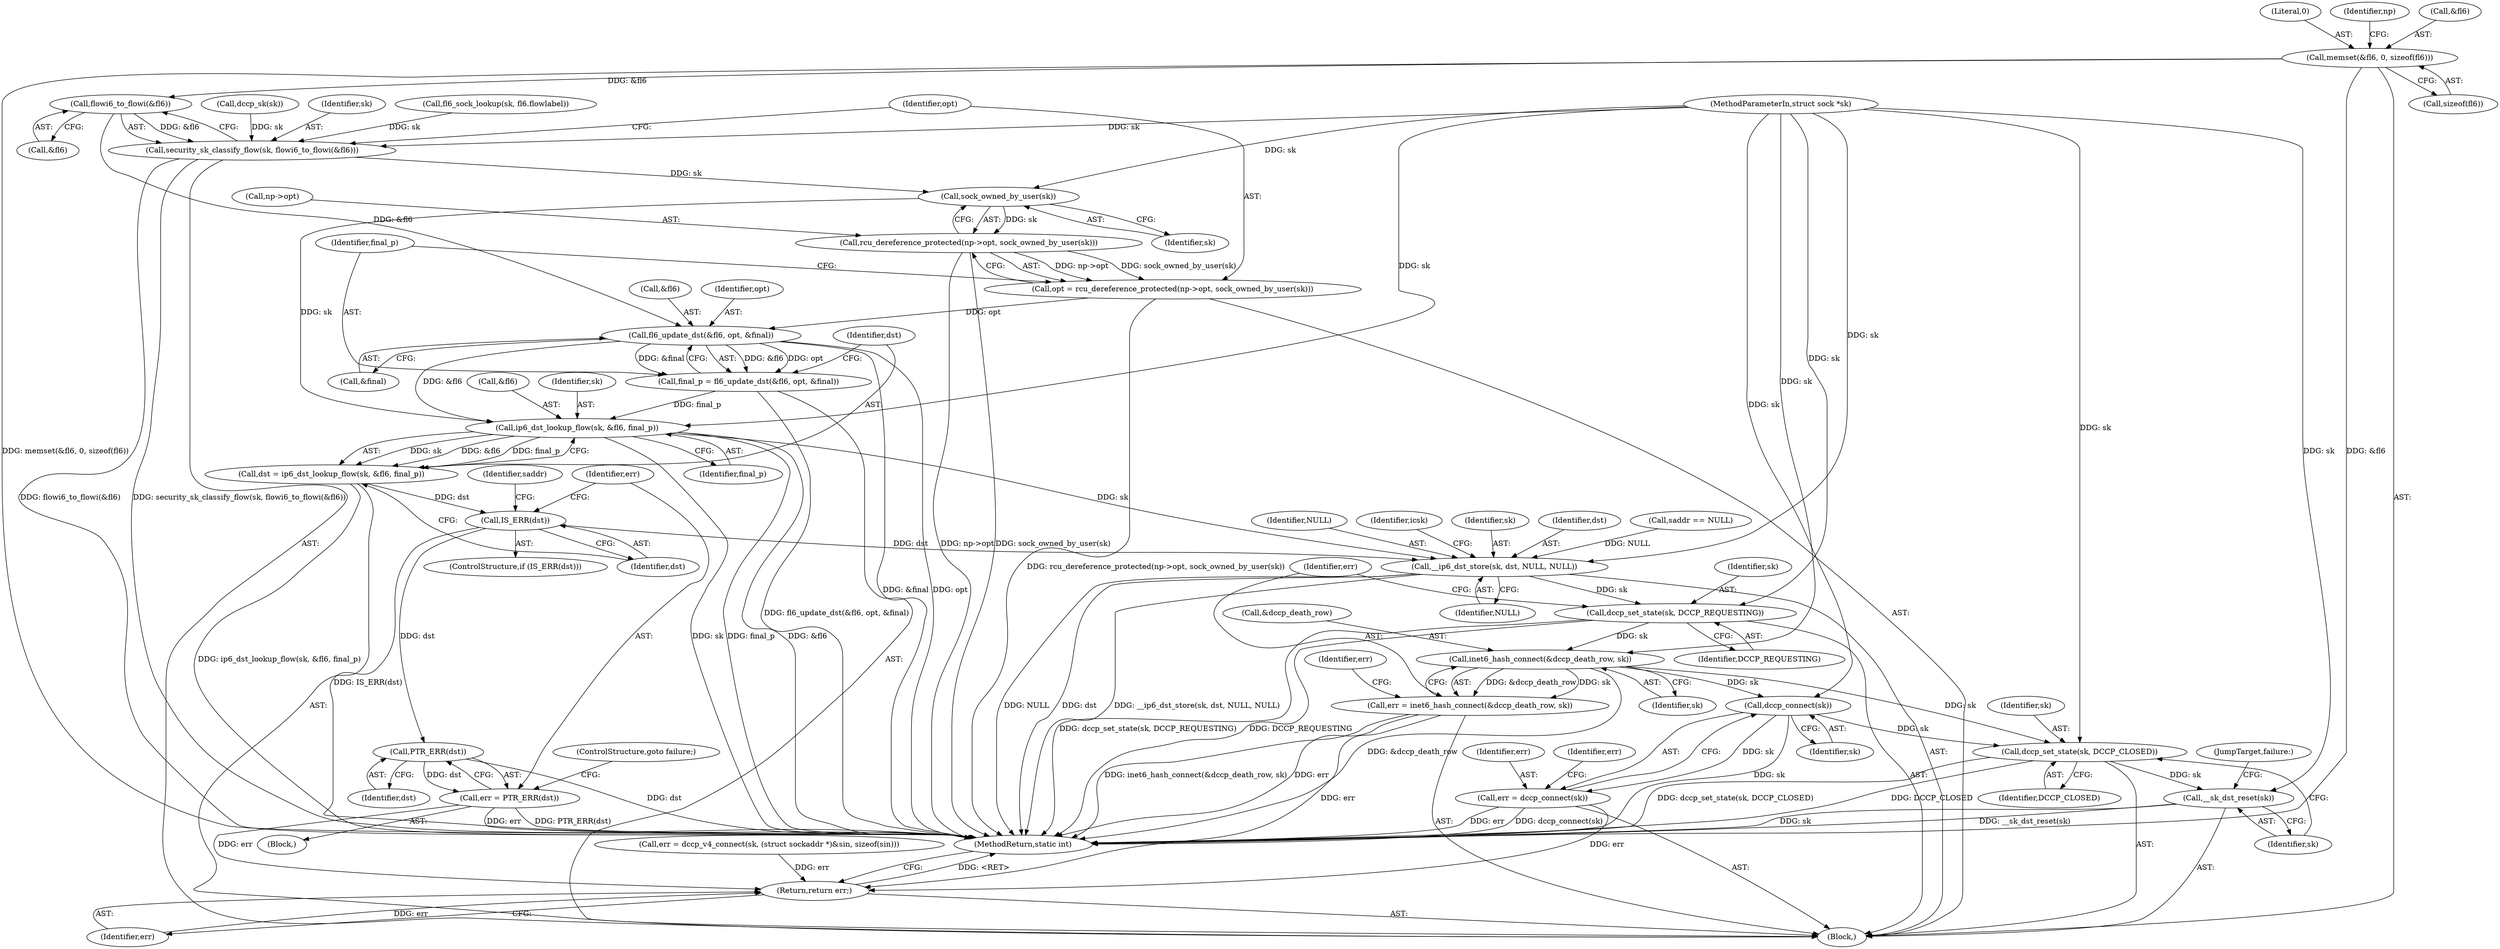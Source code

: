 digraph "0_linux_45f6fad84cc305103b28d73482b344d7f5b76f39@API" {
"1000168" [label="(Call,memset(&fl6, 0, sizeof(fl6)))"];
"1000459" [label="(Call,flowi6_to_flowi(&fl6))"];
"1000457" [label="(Call,security_sk_classify_flow(sk, flowi6_to_flowi(&fl6)))"];
"1000468" [label="(Call,sock_owned_by_user(sk))"];
"1000464" [label="(Call,rcu_dereference_protected(np->opt, sock_owned_by_user(sk)))"];
"1000462" [label="(Call,opt = rcu_dereference_protected(np->opt, sock_owned_by_user(sk)))"];
"1000472" [label="(Call,fl6_update_dst(&fl6, opt, &final))"];
"1000470" [label="(Call,final_p = fl6_update_dst(&fl6, opt, &final))"];
"1000480" [label="(Call,ip6_dst_lookup_flow(sk, &fl6, final_p))"];
"1000478" [label="(Call,dst = ip6_dst_lookup_flow(sk, &fl6, final_p))"];
"1000486" [label="(Call,IS_ERR(dst))"];
"1000491" [label="(Call,PTR_ERR(dst))"];
"1000489" [label="(Call,err = PTR_ERR(dst))"];
"1000611" [label="(Return,return err;)"];
"1000522" [label="(Call,__ip6_dst_store(sk, dst, NULL, NULL))"];
"1000552" [label="(Call,dccp_set_state(sk, DCCP_REQUESTING))"];
"1000557" [label="(Call,inet6_hash_connect(&dccp_death_row, sk))"];
"1000555" [label="(Call,err = inet6_hash_connect(&dccp_death_row, sk))"];
"1000587" [label="(Call,dccp_connect(sk))"];
"1000585" [label="(Call,err = dccp_connect(sk))"];
"1000595" [label="(Call,dccp_set_state(sk, DCCP_CLOSED))"];
"1000598" [label="(Call,__sk_dst_reset(sk))"];
"1000465" [label="(Call,np->opt)"];
"1000361" [label="(Call,err = dccp_v4_connect(sk, (struct sockaddr *)&sin, sizeof(sin)))"];
"1000109" [label="(Block,)"];
"1000472" [label="(Call,fl6_update_dst(&fl6, opt, &final))"];
"1000476" [label="(Call,&final)"];
"1000458" [label="(Identifier,sk)"];
"1000490" [label="(Identifier,err)"];
"1000554" [label="(Identifier,DCCP_REQUESTING)"];
"1000171" [label="(Literal,0)"];
"1000596" [label="(Identifier,sk)"];
"1000176" [label="(Identifier,np)"];
"1000460" [label="(Call,&fl6)"];
"1000478" [label="(Call,dst = ip6_dst_lookup_flow(sk, &fl6, final_p))"];
"1000482" [label="(Call,&fl6)"];
"1000588" [label="(Identifier,sk)"];
"1000202" [label="(Call,fl6_sock_lookup(sk, fl6.flowlabel))"];
"1000491" [label="(Call,PTR_ERR(dst))"];
"1000599" [label="(Identifier,sk)"];
"1000462" [label="(Call,opt = rcu_dereference_protected(np->opt, sock_owned_by_user(sk)))"];
"1000525" [label="(Identifier,NULL)"];
"1000555" [label="(Call,err = inet6_hash_connect(&dccp_death_row, sk))"];
"1000481" [label="(Identifier,sk)"];
"1000552" [label="(Call,dccp_set_state(sk, DCCP_REQUESTING))"];
"1000492" [label="(Identifier,dst)"];
"1000479" [label="(Identifier,dst)"];
"1000597" [label="(Identifier,DCCP_CLOSED)"];
"1000480" [label="(Call,ip6_dst_lookup_flow(sk, &fl6, final_p))"];
"1000529" [label="(Identifier,icsk)"];
"1000595" [label="(Call,dccp_set_state(sk, DCCP_CLOSED))"];
"1000557" [label="(Call,inet6_hash_connect(&dccp_death_row, sk))"];
"1000464" [label="(Call,rcu_dereference_protected(np->opt, sock_owned_by_user(sk)))"];
"1000485" [label="(ControlStructure,if (IS_ERR(dst)))"];
"1000553" [label="(Identifier,sk)"];
"1000463" [label="(Identifier,opt)"];
"1000526" [label="(Identifier,NULL)"];
"1000493" [label="(ControlStructure,goto failure;)"];
"1000523" [label="(Identifier,sk)"];
"1000496" [label="(Identifier,saddr)"];
"1000560" [label="(Identifier,sk)"];
"1000590" [label="(Identifier,err)"];
"1000457" [label="(Call,security_sk_classify_flow(sk, flowi6_to_flowi(&fl6)))"];
"1000484" [label="(Identifier,final_p)"];
"1000522" [label="(Call,__ip6_dst_store(sk, dst, NULL, NULL))"];
"1000562" [label="(Identifier,err)"];
"1000586" [label="(Identifier,err)"];
"1000469" [label="(Identifier,sk)"];
"1000468" [label="(Call,sock_owned_by_user(sk))"];
"1000106" [label="(MethodParameterIn,struct sock *sk)"];
"1000613" [label="(MethodReturn,static int)"];
"1000598" [label="(Call,__sk_dst_reset(sk))"];
"1000473" [label="(Call,&fl6)"];
"1000611" [label="(Return,return err;)"];
"1000524" [label="(Identifier,dst)"];
"1000486" [label="(Call,IS_ERR(dst))"];
"1000470" [label="(Call,final_p = fl6_update_dst(&fl6, opt, &final))"];
"1000585" [label="(Call,err = dccp_connect(sk))"];
"1000612" [label="(Identifier,err)"];
"1000134" [label="(Call,dccp_sk(sk))"];
"1000475" [label="(Identifier,opt)"];
"1000471" [label="(Identifier,final_p)"];
"1000169" [label="(Call,&fl6)"];
"1000172" [label="(Call,sizeof(fl6))"];
"1000459" [label="(Call,flowi6_to_flowi(&fl6))"];
"1000587" [label="(Call,dccp_connect(sk))"];
"1000556" [label="(Identifier,err)"];
"1000558" [label="(Call,&dccp_death_row)"];
"1000487" [label="(Identifier,dst)"];
"1000168" [label="(Call,memset(&fl6, 0, sizeof(fl6)))"];
"1000600" [label="(JumpTarget,failure:)"];
"1000495" [label="(Call,saddr == NULL)"];
"1000489" [label="(Call,err = PTR_ERR(dst))"];
"1000488" [label="(Block,)"];
"1000168" -> "1000109"  [label="AST: "];
"1000168" -> "1000172"  [label="CFG: "];
"1000169" -> "1000168"  [label="AST: "];
"1000171" -> "1000168"  [label="AST: "];
"1000172" -> "1000168"  [label="AST: "];
"1000176" -> "1000168"  [label="CFG: "];
"1000168" -> "1000613"  [label="DDG: memset(&fl6, 0, sizeof(fl6))"];
"1000168" -> "1000613"  [label="DDG: &fl6"];
"1000168" -> "1000459"  [label="DDG: &fl6"];
"1000459" -> "1000457"  [label="AST: "];
"1000459" -> "1000460"  [label="CFG: "];
"1000460" -> "1000459"  [label="AST: "];
"1000457" -> "1000459"  [label="CFG: "];
"1000459" -> "1000457"  [label="DDG: &fl6"];
"1000459" -> "1000472"  [label="DDG: &fl6"];
"1000457" -> "1000109"  [label="AST: "];
"1000458" -> "1000457"  [label="AST: "];
"1000463" -> "1000457"  [label="CFG: "];
"1000457" -> "1000613"  [label="DDG: flowi6_to_flowi(&fl6)"];
"1000457" -> "1000613"  [label="DDG: security_sk_classify_flow(sk, flowi6_to_flowi(&fl6))"];
"1000202" -> "1000457"  [label="DDG: sk"];
"1000134" -> "1000457"  [label="DDG: sk"];
"1000106" -> "1000457"  [label="DDG: sk"];
"1000457" -> "1000468"  [label="DDG: sk"];
"1000468" -> "1000464"  [label="AST: "];
"1000468" -> "1000469"  [label="CFG: "];
"1000469" -> "1000468"  [label="AST: "];
"1000464" -> "1000468"  [label="CFG: "];
"1000468" -> "1000464"  [label="DDG: sk"];
"1000106" -> "1000468"  [label="DDG: sk"];
"1000468" -> "1000480"  [label="DDG: sk"];
"1000464" -> "1000462"  [label="AST: "];
"1000465" -> "1000464"  [label="AST: "];
"1000462" -> "1000464"  [label="CFG: "];
"1000464" -> "1000613"  [label="DDG: np->opt"];
"1000464" -> "1000613"  [label="DDG: sock_owned_by_user(sk)"];
"1000464" -> "1000462"  [label="DDG: np->opt"];
"1000464" -> "1000462"  [label="DDG: sock_owned_by_user(sk)"];
"1000462" -> "1000109"  [label="AST: "];
"1000463" -> "1000462"  [label="AST: "];
"1000471" -> "1000462"  [label="CFG: "];
"1000462" -> "1000613"  [label="DDG: rcu_dereference_protected(np->opt, sock_owned_by_user(sk))"];
"1000462" -> "1000472"  [label="DDG: opt"];
"1000472" -> "1000470"  [label="AST: "];
"1000472" -> "1000476"  [label="CFG: "];
"1000473" -> "1000472"  [label="AST: "];
"1000475" -> "1000472"  [label="AST: "];
"1000476" -> "1000472"  [label="AST: "];
"1000470" -> "1000472"  [label="CFG: "];
"1000472" -> "1000613"  [label="DDG: &final"];
"1000472" -> "1000613"  [label="DDG: opt"];
"1000472" -> "1000470"  [label="DDG: &fl6"];
"1000472" -> "1000470"  [label="DDG: opt"];
"1000472" -> "1000470"  [label="DDG: &final"];
"1000472" -> "1000480"  [label="DDG: &fl6"];
"1000470" -> "1000109"  [label="AST: "];
"1000471" -> "1000470"  [label="AST: "];
"1000479" -> "1000470"  [label="CFG: "];
"1000470" -> "1000613"  [label="DDG: fl6_update_dst(&fl6, opt, &final)"];
"1000470" -> "1000480"  [label="DDG: final_p"];
"1000480" -> "1000478"  [label="AST: "];
"1000480" -> "1000484"  [label="CFG: "];
"1000481" -> "1000480"  [label="AST: "];
"1000482" -> "1000480"  [label="AST: "];
"1000484" -> "1000480"  [label="AST: "];
"1000478" -> "1000480"  [label="CFG: "];
"1000480" -> "1000613"  [label="DDG: sk"];
"1000480" -> "1000613"  [label="DDG: final_p"];
"1000480" -> "1000613"  [label="DDG: &fl6"];
"1000480" -> "1000478"  [label="DDG: sk"];
"1000480" -> "1000478"  [label="DDG: &fl6"];
"1000480" -> "1000478"  [label="DDG: final_p"];
"1000106" -> "1000480"  [label="DDG: sk"];
"1000480" -> "1000522"  [label="DDG: sk"];
"1000478" -> "1000109"  [label="AST: "];
"1000479" -> "1000478"  [label="AST: "];
"1000487" -> "1000478"  [label="CFG: "];
"1000478" -> "1000613"  [label="DDG: ip6_dst_lookup_flow(sk, &fl6, final_p)"];
"1000478" -> "1000486"  [label="DDG: dst"];
"1000486" -> "1000485"  [label="AST: "];
"1000486" -> "1000487"  [label="CFG: "];
"1000487" -> "1000486"  [label="AST: "];
"1000490" -> "1000486"  [label="CFG: "];
"1000496" -> "1000486"  [label="CFG: "];
"1000486" -> "1000613"  [label="DDG: IS_ERR(dst)"];
"1000486" -> "1000491"  [label="DDG: dst"];
"1000486" -> "1000522"  [label="DDG: dst"];
"1000491" -> "1000489"  [label="AST: "];
"1000491" -> "1000492"  [label="CFG: "];
"1000492" -> "1000491"  [label="AST: "];
"1000489" -> "1000491"  [label="CFG: "];
"1000491" -> "1000613"  [label="DDG: dst"];
"1000491" -> "1000489"  [label="DDG: dst"];
"1000489" -> "1000488"  [label="AST: "];
"1000490" -> "1000489"  [label="AST: "];
"1000493" -> "1000489"  [label="CFG: "];
"1000489" -> "1000613"  [label="DDG: PTR_ERR(dst)"];
"1000489" -> "1000613"  [label="DDG: err"];
"1000489" -> "1000611"  [label="DDG: err"];
"1000611" -> "1000109"  [label="AST: "];
"1000611" -> "1000612"  [label="CFG: "];
"1000612" -> "1000611"  [label="AST: "];
"1000613" -> "1000611"  [label="CFG: "];
"1000611" -> "1000613"  [label="DDG: <RET>"];
"1000612" -> "1000611"  [label="DDG: err"];
"1000361" -> "1000611"  [label="DDG: err"];
"1000555" -> "1000611"  [label="DDG: err"];
"1000585" -> "1000611"  [label="DDG: err"];
"1000522" -> "1000109"  [label="AST: "];
"1000522" -> "1000526"  [label="CFG: "];
"1000523" -> "1000522"  [label="AST: "];
"1000524" -> "1000522"  [label="AST: "];
"1000525" -> "1000522"  [label="AST: "];
"1000526" -> "1000522"  [label="AST: "];
"1000529" -> "1000522"  [label="CFG: "];
"1000522" -> "1000613"  [label="DDG: NULL"];
"1000522" -> "1000613"  [label="DDG: dst"];
"1000522" -> "1000613"  [label="DDG: __ip6_dst_store(sk, dst, NULL, NULL)"];
"1000106" -> "1000522"  [label="DDG: sk"];
"1000495" -> "1000522"  [label="DDG: NULL"];
"1000522" -> "1000552"  [label="DDG: sk"];
"1000552" -> "1000109"  [label="AST: "];
"1000552" -> "1000554"  [label="CFG: "];
"1000553" -> "1000552"  [label="AST: "];
"1000554" -> "1000552"  [label="AST: "];
"1000556" -> "1000552"  [label="CFG: "];
"1000552" -> "1000613"  [label="DDG: DCCP_REQUESTING"];
"1000552" -> "1000613"  [label="DDG: dccp_set_state(sk, DCCP_REQUESTING)"];
"1000106" -> "1000552"  [label="DDG: sk"];
"1000552" -> "1000557"  [label="DDG: sk"];
"1000557" -> "1000555"  [label="AST: "];
"1000557" -> "1000560"  [label="CFG: "];
"1000558" -> "1000557"  [label="AST: "];
"1000560" -> "1000557"  [label="AST: "];
"1000555" -> "1000557"  [label="CFG: "];
"1000557" -> "1000613"  [label="DDG: &dccp_death_row"];
"1000557" -> "1000555"  [label="DDG: &dccp_death_row"];
"1000557" -> "1000555"  [label="DDG: sk"];
"1000106" -> "1000557"  [label="DDG: sk"];
"1000557" -> "1000587"  [label="DDG: sk"];
"1000557" -> "1000595"  [label="DDG: sk"];
"1000555" -> "1000109"  [label="AST: "];
"1000556" -> "1000555"  [label="AST: "];
"1000562" -> "1000555"  [label="CFG: "];
"1000555" -> "1000613"  [label="DDG: inet6_hash_connect(&dccp_death_row, sk)"];
"1000555" -> "1000613"  [label="DDG: err"];
"1000587" -> "1000585"  [label="AST: "];
"1000587" -> "1000588"  [label="CFG: "];
"1000588" -> "1000587"  [label="AST: "];
"1000585" -> "1000587"  [label="CFG: "];
"1000587" -> "1000613"  [label="DDG: sk"];
"1000587" -> "1000585"  [label="DDG: sk"];
"1000106" -> "1000587"  [label="DDG: sk"];
"1000587" -> "1000595"  [label="DDG: sk"];
"1000585" -> "1000109"  [label="AST: "];
"1000586" -> "1000585"  [label="AST: "];
"1000590" -> "1000585"  [label="CFG: "];
"1000585" -> "1000613"  [label="DDG: err"];
"1000585" -> "1000613"  [label="DDG: dccp_connect(sk)"];
"1000595" -> "1000109"  [label="AST: "];
"1000595" -> "1000597"  [label="CFG: "];
"1000596" -> "1000595"  [label="AST: "];
"1000597" -> "1000595"  [label="AST: "];
"1000599" -> "1000595"  [label="CFG: "];
"1000595" -> "1000613"  [label="DDG: dccp_set_state(sk, DCCP_CLOSED)"];
"1000595" -> "1000613"  [label="DDG: DCCP_CLOSED"];
"1000106" -> "1000595"  [label="DDG: sk"];
"1000595" -> "1000598"  [label="DDG: sk"];
"1000598" -> "1000109"  [label="AST: "];
"1000598" -> "1000599"  [label="CFG: "];
"1000599" -> "1000598"  [label="AST: "];
"1000600" -> "1000598"  [label="CFG: "];
"1000598" -> "1000613"  [label="DDG: sk"];
"1000598" -> "1000613"  [label="DDG: __sk_dst_reset(sk)"];
"1000106" -> "1000598"  [label="DDG: sk"];
}
